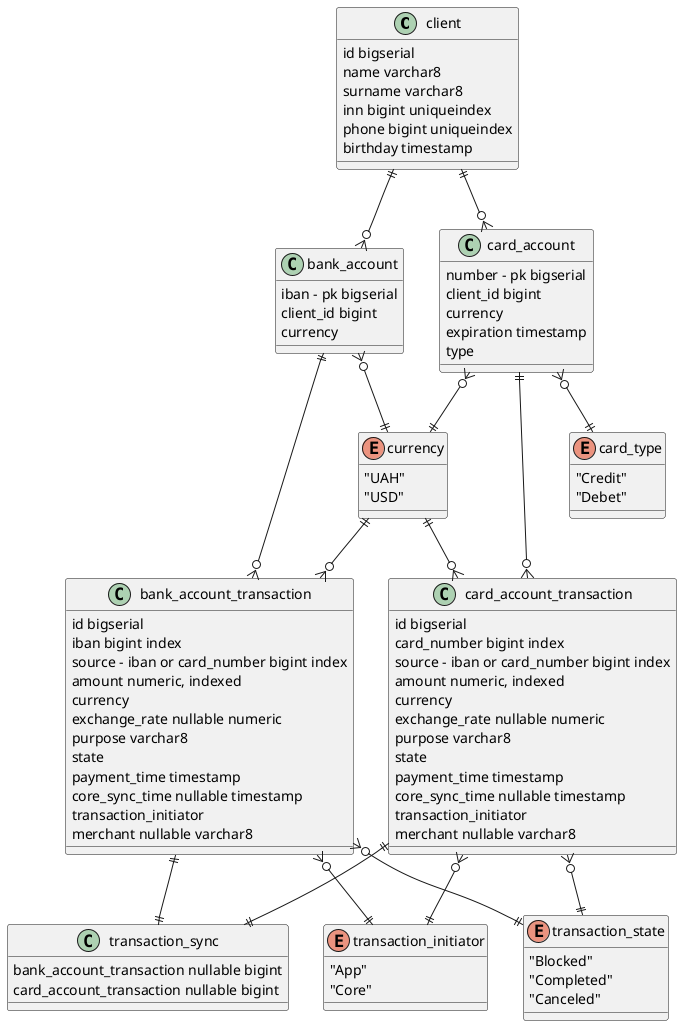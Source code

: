@startuml
'https://plantuml.com/ie-diagram

class client {
    id bigserial
    name varchar8
    surname varchar8
    inn bigint uniqueindex
    phone bigint uniqueindex
    birthday timestamp
}

class bank_account {
    iban - pk bigserial
    client_id bigint
    currency
}

class card_account {
    number - pk bigserial
    client_id bigint
    currency
    expiration timestamp
    type
}

enum card_type {
    "Credit"
    "Debet"
}

class bank_account_transaction {
    id bigserial
    iban bigint index
    source - iban or card_number bigint index
    amount numeric, indexed
    currency
    exchange_rate nullable numeric
    purpose varchar8
    state
    payment_time timestamp
    core_sync_time nullable timestamp
    transaction_initiator
    merchant nullable varchar8
}

class card_account_transaction {
    id bigserial
    card_number bigint index
    source - iban or card_number bigint index
    amount numeric, indexed
    currency
    exchange_rate nullable numeric
    purpose varchar8
    state
    payment_time timestamp
    core_sync_time nullable timestamp
    transaction_initiator
    merchant nullable varchar8
}

class transaction_sync {
    bank_account_transaction nullable bigint
    card_account_transaction nullable bigint
}

enum currency {
    "UAH"
    "USD"
}

enum transaction_initiator {
    "App"
    "Core"
}

enum transaction_state {
    "Blocked"
    "Completed"
    "Canceled"
}

client ||--o{ bank_account
client ||--o{ card_account
bank_account }o--|| currency
bank_account ||--o{ bank_account_transaction
card_account }o--|| currency
card_account }o--|| card_type
card_account ||--o{ card_account_transaction
currency ||--o{ bank_account_transaction
currency ||--o{ card_account_transaction
bank_account_transaction }o--|| transaction_initiator
bank_account_transaction }o--|| transaction_state
bank_account_transaction ||--|| transaction_sync
card_account_transaction }o--|| transaction_initiator
card_account_transaction }o--|| transaction_state
card_account_transaction ||--|| transaction_sync

@enduml